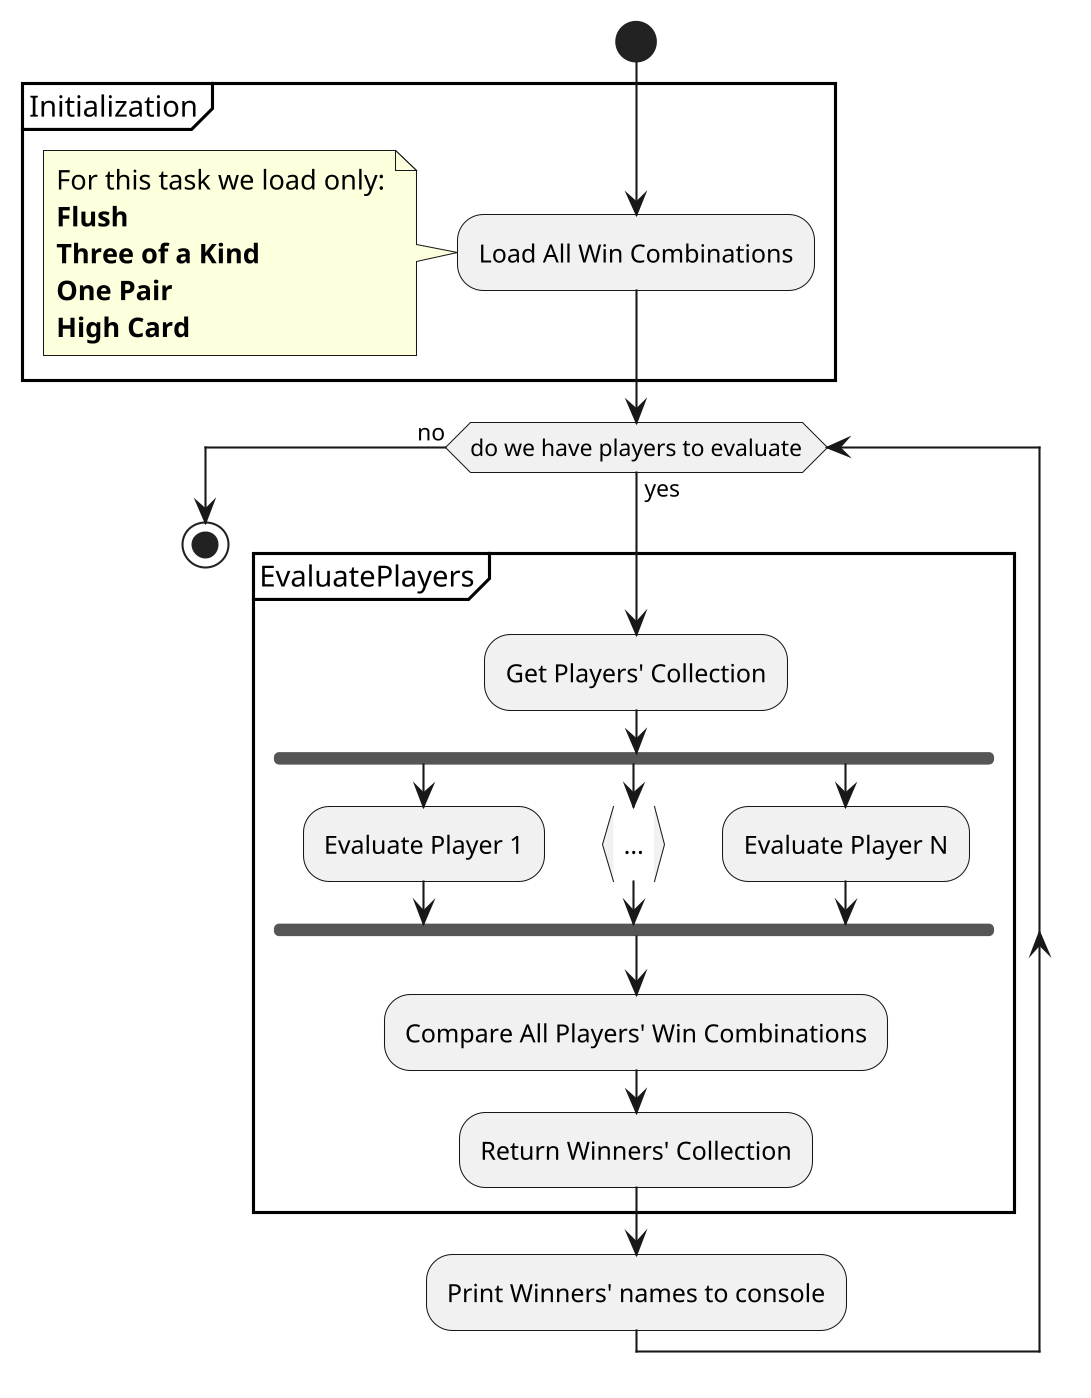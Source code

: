 @startuml
skinparam dpi 200

start
partition Initialization {
	:Load All Win Combinations;

	note 
		For this task we load only:
		**Flush**
		**Three of a Kind**
		**One Pair**
		**High Card**
	end note
}

while (do we have players to evaluate) is (yes)

partition EvaluatePlayers {
	:Get Players' Collection;

	fork 
		:Evaluate Player 1;
	fork again
		:...}
	fork again
		:Evaluate Player N;
	end fork
	:Compare All Players' Win Combinations;

	:Return Winners' Collection;
}

:Print Winners' names to console;

endwhile (no)

stop
@enduml